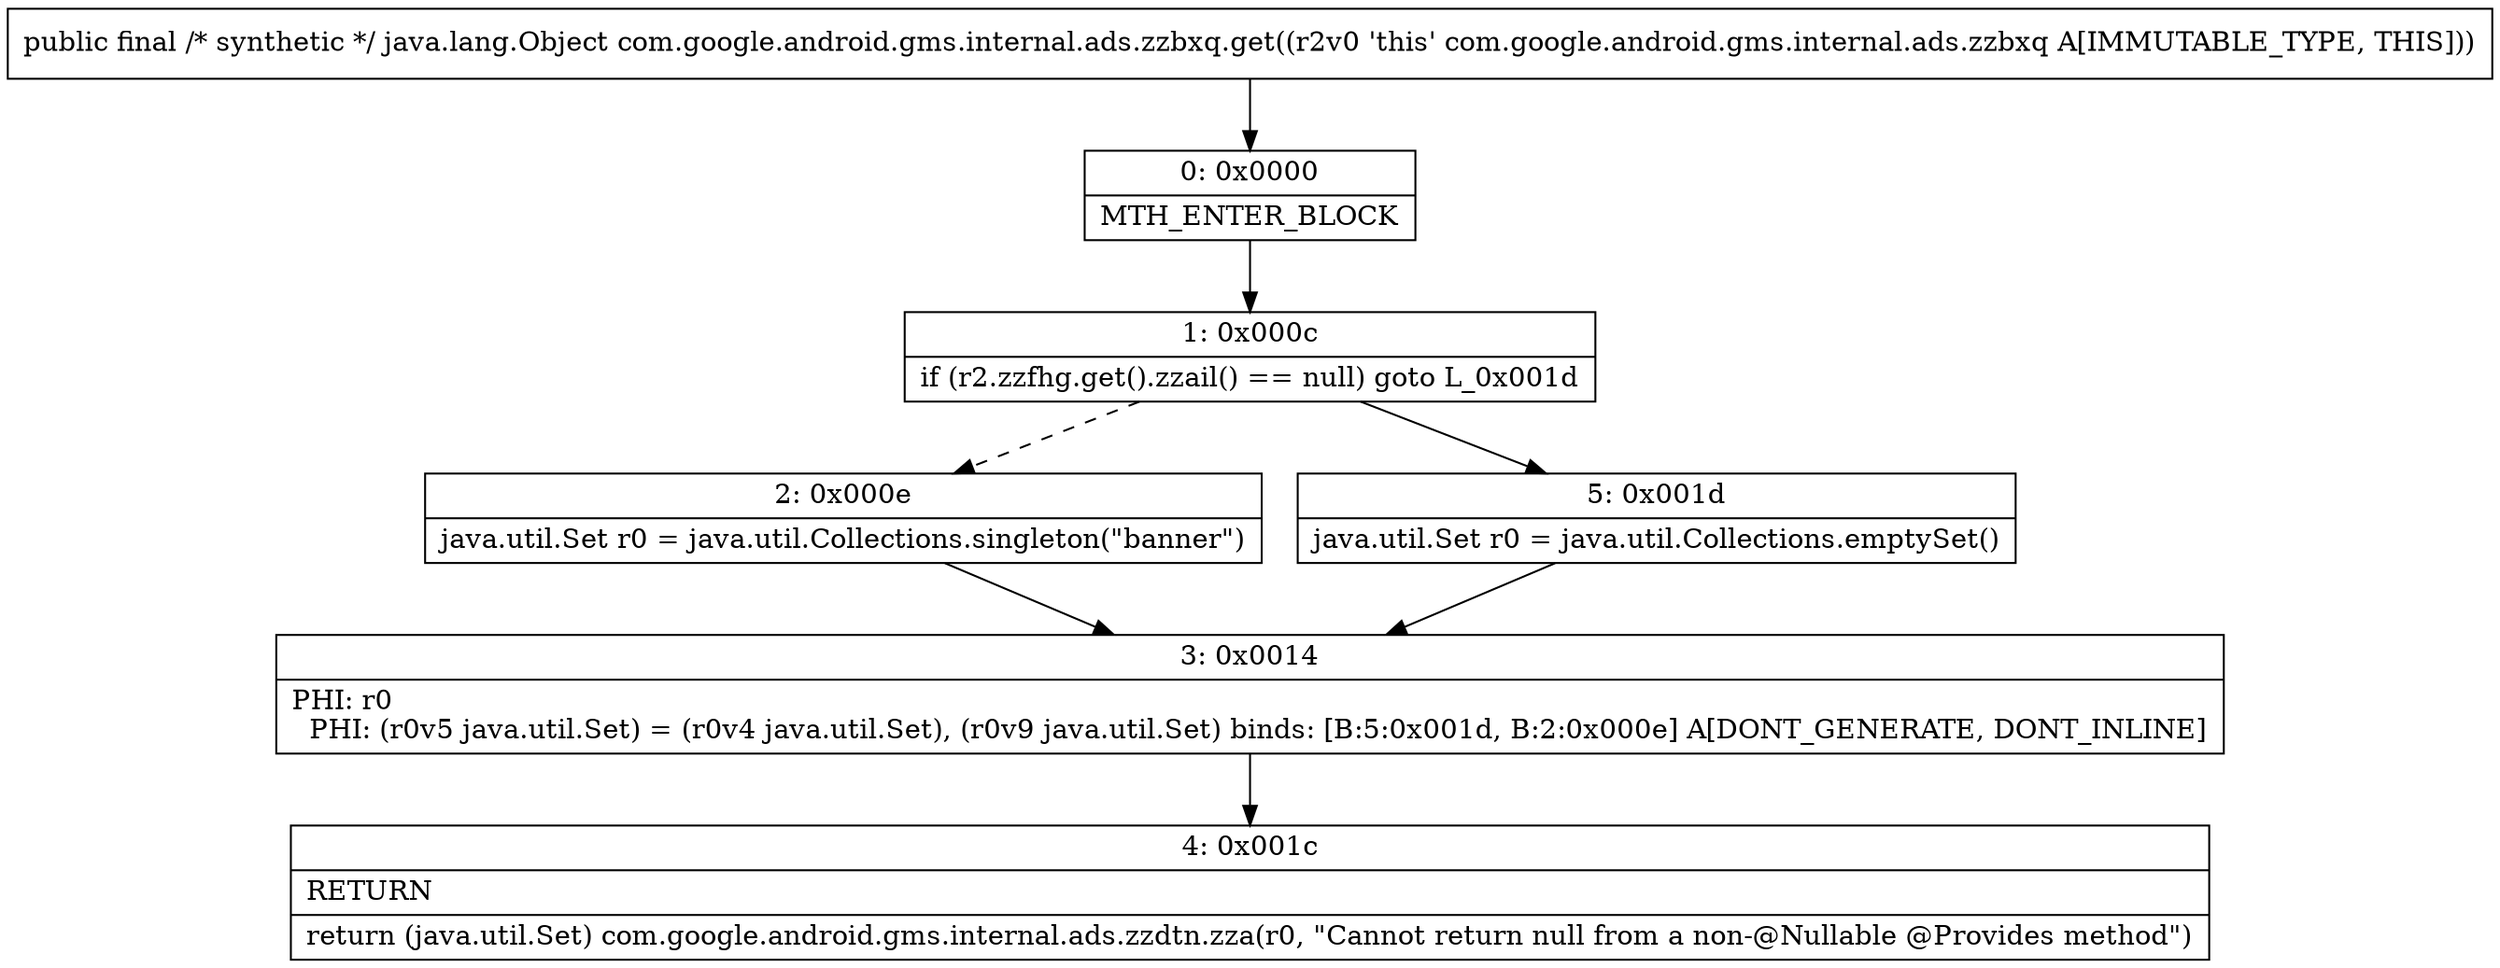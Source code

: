 digraph "CFG forcom.google.android.gms.internal.ads.zzbxq.get()Ljava\/lang\/Object;" {
Node_0 [shape=record,label="{0\:\ 0x0000|MTH_ENTER_BLOCK\l}"];
Node_1 [shape=record,label="{1\:\ 0x000c|if (r2.zzfhg.get().zzail() == null) goto L_0x001d\l}"];
Node_2 [shape=record,label="{2\:\ 0x000e|java.util.Set r0 = java.util.Collections.singleton(\"banner\")\l}"];
Node_3 [shape=record,label="{3\:\ 0x0014|PHI: r0 \l  PHI: (r0v5 java.util.Set) = (r0v4 java.util.Set), (r0v9 java.util.Set) binds: [B:5:0x001d, B:2:0x000e] A[DONT_GENERATE, DONT_INLINE]\l}"];
Node_4 [shape=record,label="{4\:\ 0x001c|RETURN\l|return (java.util.Set) com.google.android.gms.internal.ads.zzdtn.zza(r0, \"Cannot return null from a non\-@Nullable @Provides method\")\l}"];
Node_5 [shape=record,label="{5\:\ 0x001d|java.util.Set r0 = java.util.Collections.emptySet()\l}"];
MethodNode[shape=record,label="{public final \/* synthetic *\/ java.lang.Object com.google.android.gms.internal.ads.zzbxq.get((r2v0 'this' com.google.android.gms.internal.ads.zzbxq A[IMMUTABLE_TYPE, THIS])) }"];
MethodNode -> Node_0;
Node_0 -> Node_1;
Node_1 -> Node_2[style=dashed];
Node_1 -> Node_5;
Node_2 -> Node_3;
Node_3 -> Node_4;
Node_5 -> Node_3;
}

